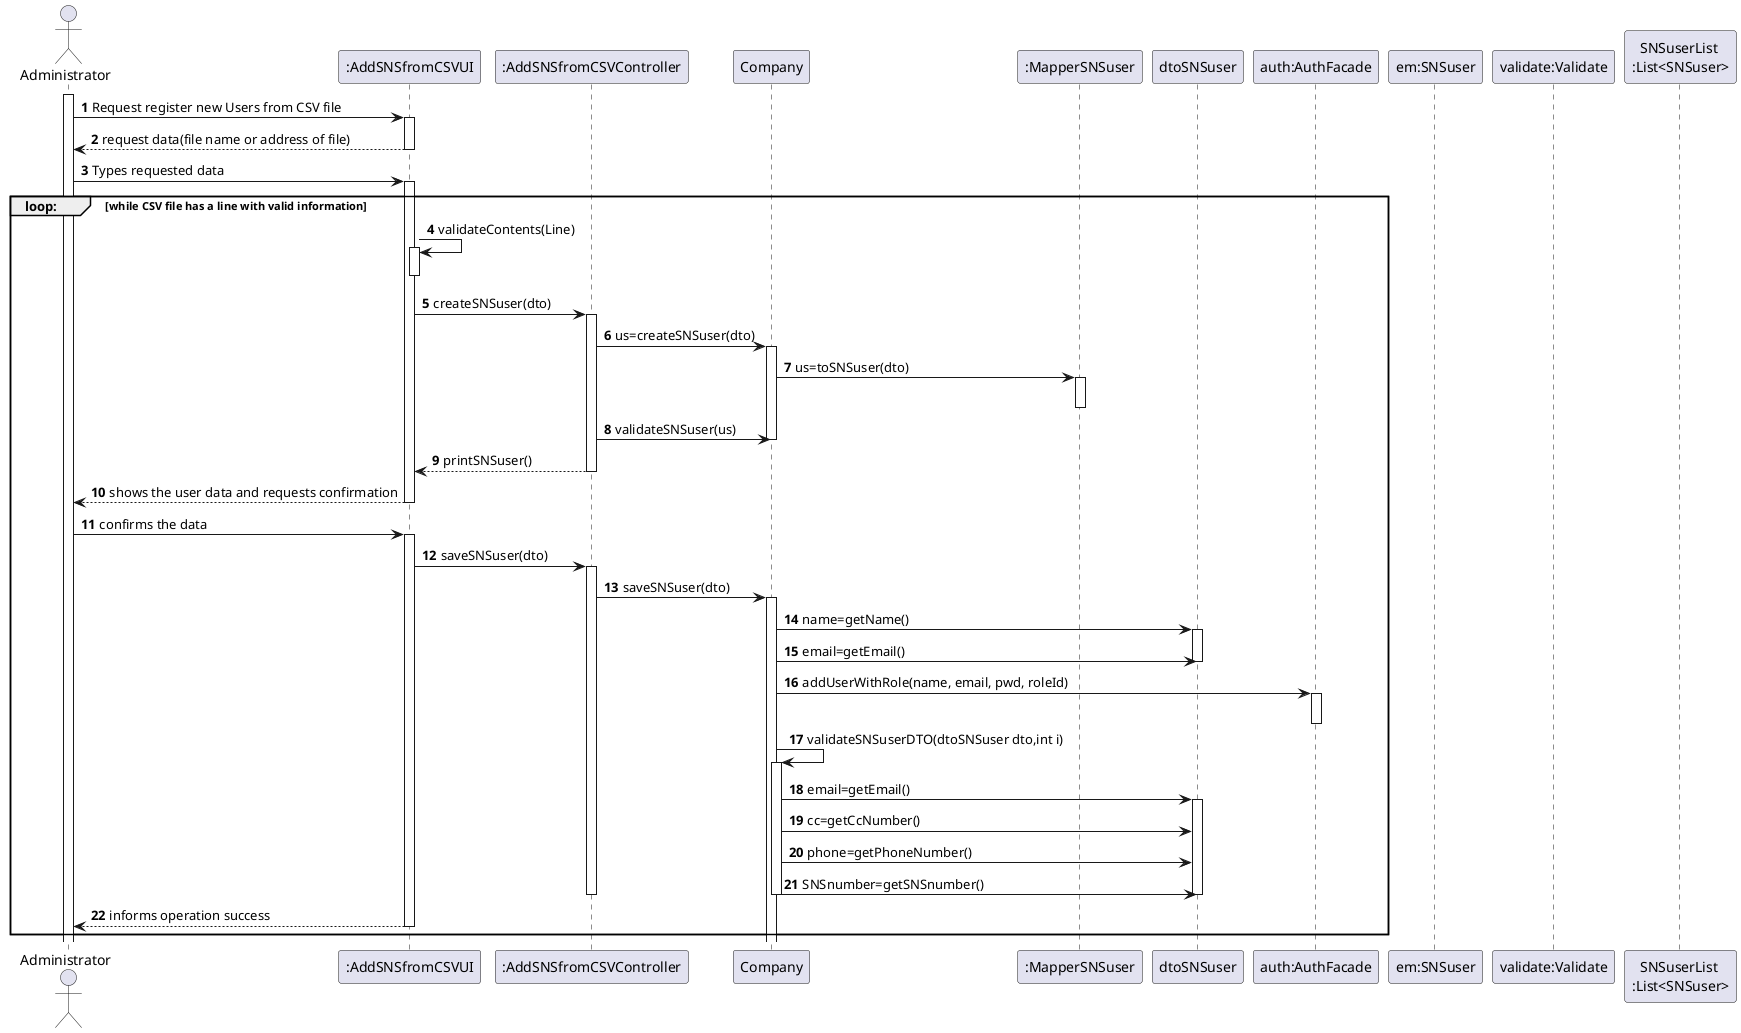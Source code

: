 @startuml
'https://plantuml.com/class-diagram

autonumber
    actor "Administrator" as ADM

    participant ":AddSNSfromCSVUI" as UI
    participant ":AddSNSfromCSVController" as  CTRL
    participant "Company" as COMP
    participant ":MapperSNSuser" as MAPPER
    participant "dtoSNSuser" as DTO
    participant "auth:AuthFacade" as AUTH
    participant "em:SNSuser" as SNS
    participant "validate:Validate" as VALID
    participant "SNSuserList \n:List<SNSuser>"

        activate ADM
       ADM -> UI: Request register new Users from CSV file
       activate UI
       UI --> ADM: request data(file name or address of file)
       deactivate UI
       UI <- ADM: Types requested data

       activate UI

       group loop: [while CSV file has a line with valid information]
       UI->UI:validateContents(Line)
       activate UI
       deactivate UI
       UI->CTRL: createSNSuser(dto)
       activate CTRL
       CTRL->COMP: us=createSNSuser(dto)
       activate COMP
       COMP->MAPPER: us=toSNSuser(dto)
       activate MAPPER
       deactivate MAPPER
       CTRL->COMP: validateSNSuser(us)
        deactivate COMP
       CTRL-->UI: printSNSuser()
       deactivate CTRL
       ADM <-- UI: shows the user data and requests confirmation
       deactivate UI
       ADM -> UI: confirms the data
       activate UI
       UI->CTRL:saveSNSuser(dto)
       activate CTRL
       CTRL->COMP:saveSNSuser(dto)
       activate COMP
       COMP->DTO:name=getName()
       activate DTO
       COMP->DTO:email=getEmail()
       deactivate DTO
       COMP->AUTH:addUserWithRole(name, email, pwd, roleId)
       activate AUTH
       deactivate AUTH
       COMP->COMP:validateSNSuserDTO(dtoSNSuser dto,int i)
       activate COMP
       COMP->DTO: email=getEmail()
       activate DTO
       COMP->DTO:cc=getCcNumber()
       COMP->DTO:phone=getPhoneNumber()
       COMP->DTO:SNSnumber=getSNSnumber()
       deactivate DTO
       deactivate COMP
       deactivate CTRL


       ADM <-- UI: informs operation success
       deactivate UI
       end
       @enduml

@enduml